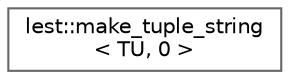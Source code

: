 digraph "Graphical Class Hierarchy"
{
 // LATEX_PDF_SIZE
  bgcolor="transparent";
  edge [fontname=Helvetica,fontsize=10,labelfontname=Helvetica,labelfontsize=10];
  node [fontname=Helvetica,fontsize=10,shape=box,height=0.2,width=0.4];
  rankdir="LR";
  Node0 [id="Node000000",label="lest::make_tuple_string\l\< TU, 0 \>",height=0.2,width=0.4,color="grey40", fillcolor="white", style="filled",URL="$structlest_1_1make__tuple__string_3_01_t_u_00_010_01_4.html",tooltip=" "];
}
